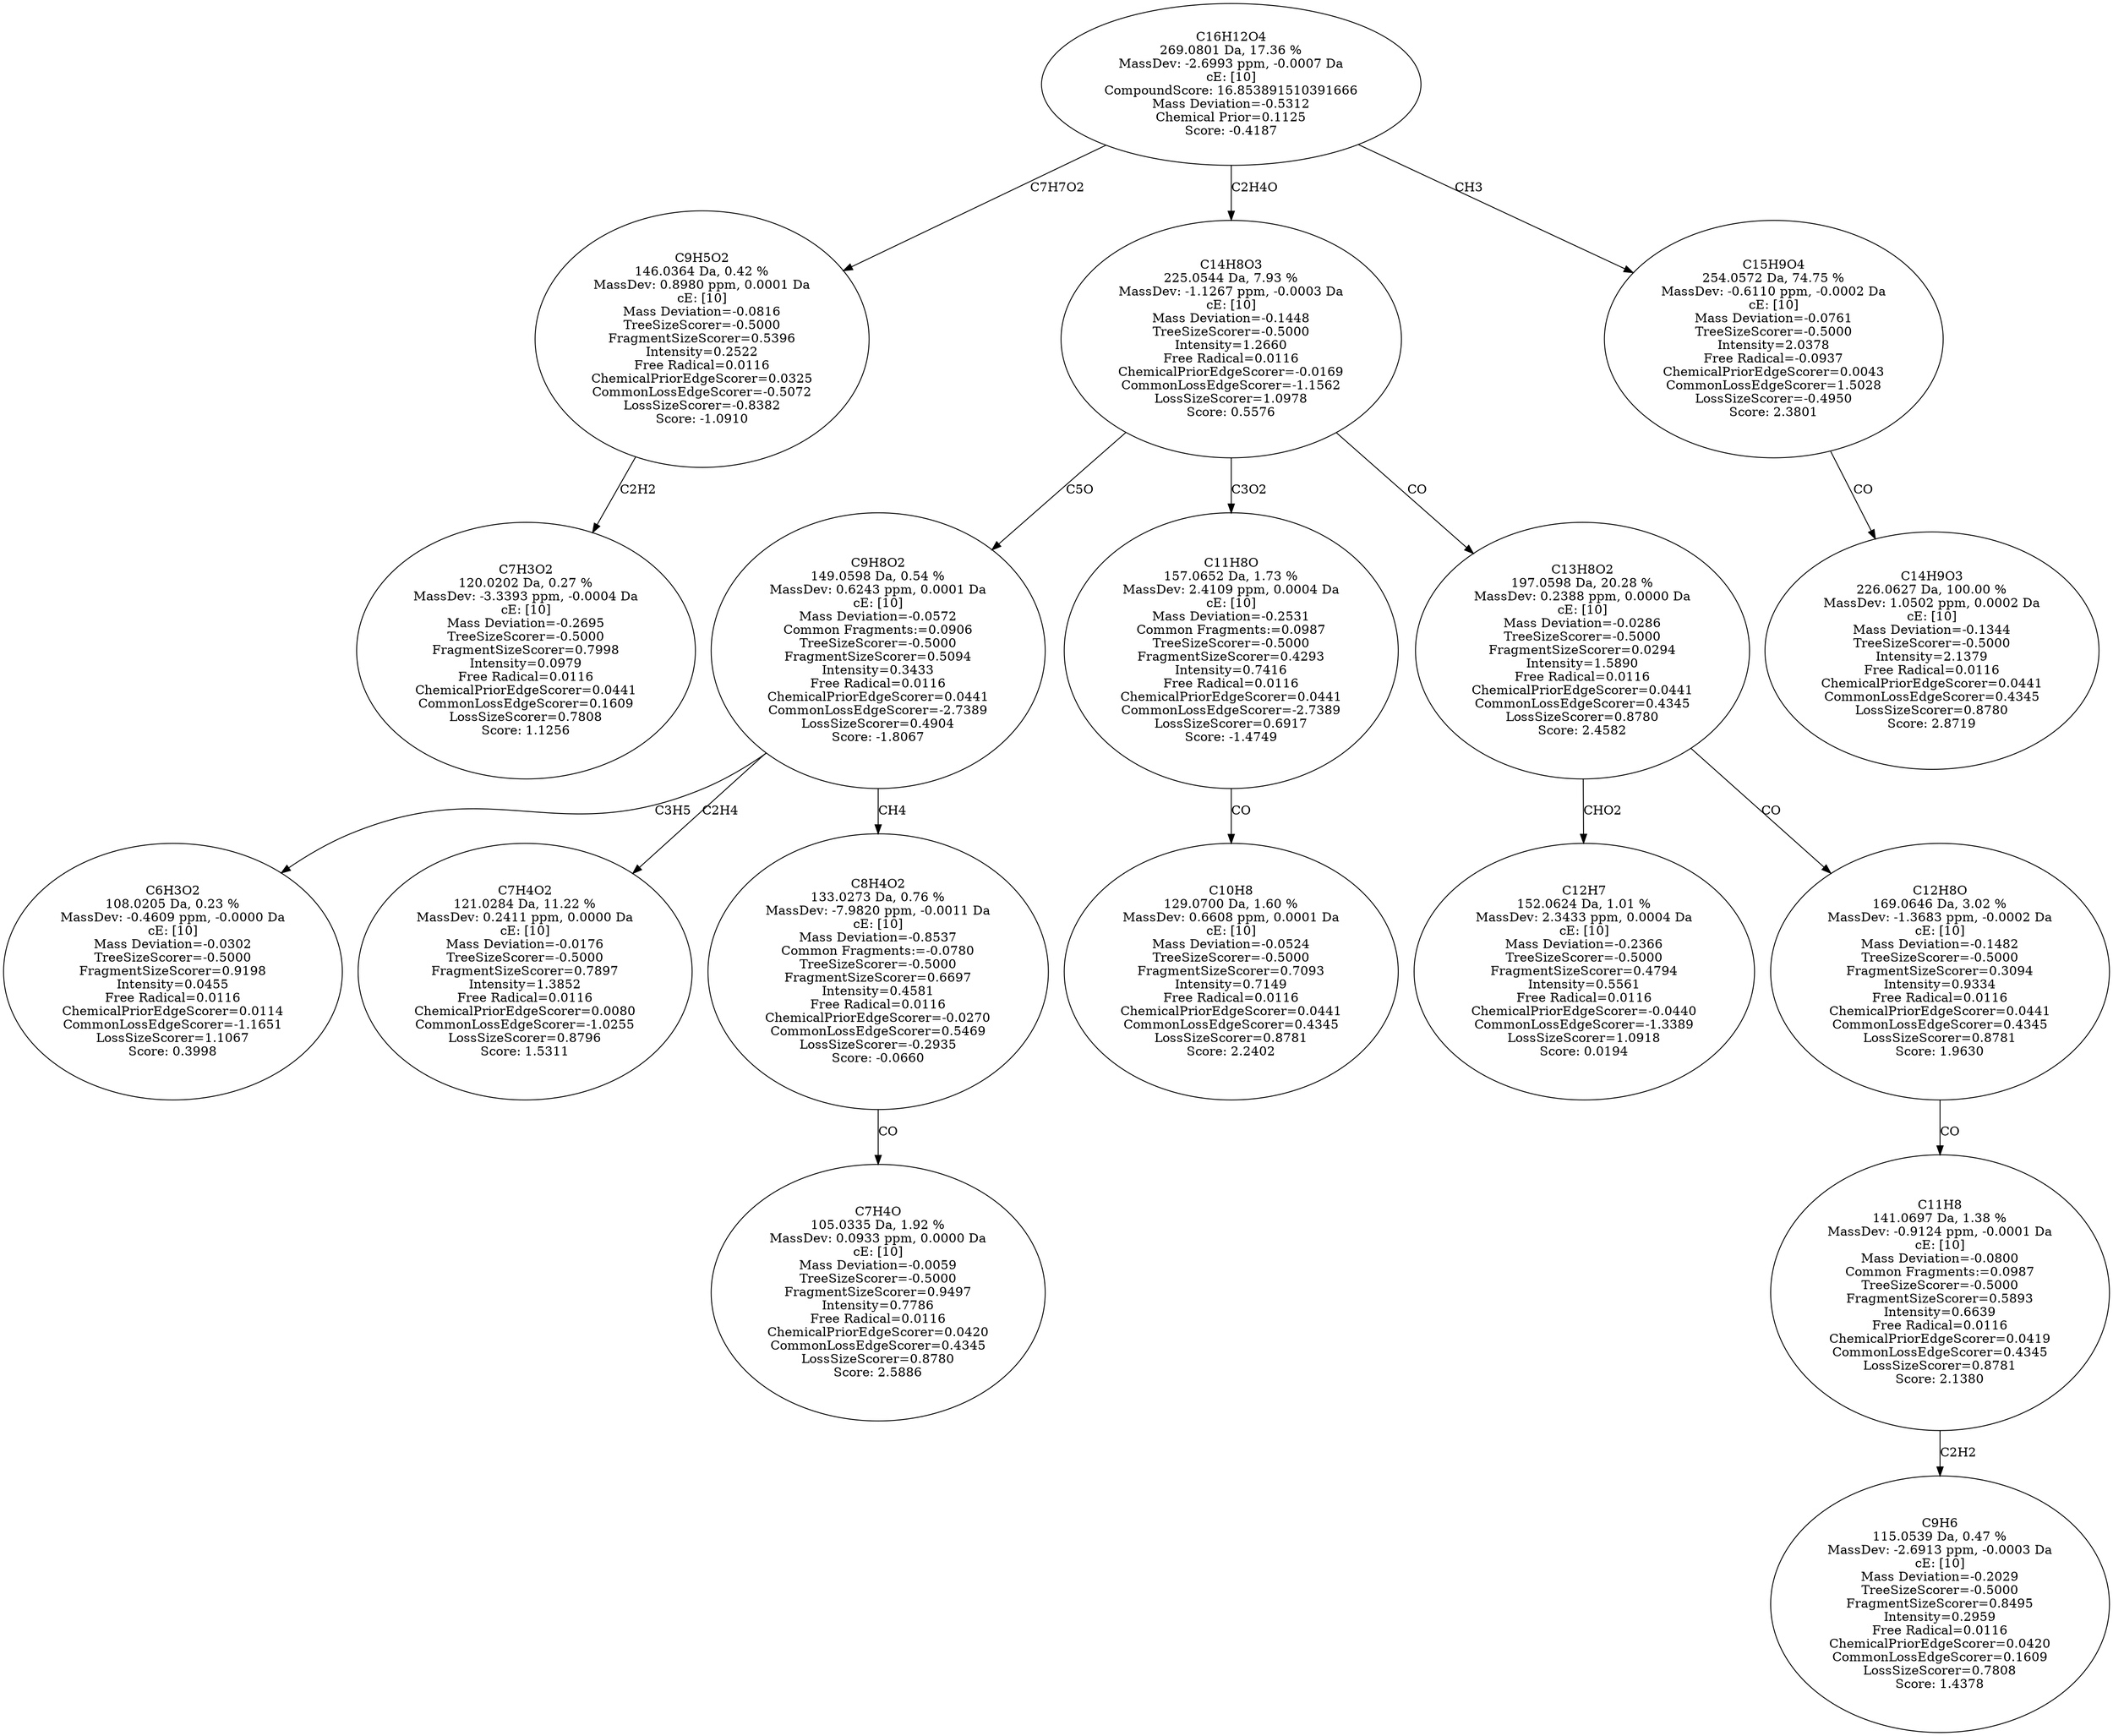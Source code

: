 strict digraph {
v1 [label="C7H3O2\n120.0202 Da, 0.27 %\nMassDev: -3.3393 ppm, -0.0004 Da\ncE: [10]\nMass Deviation=-0.2695\nTreeSizeScorer=-0.5000\nFragmentSizeScorer=0.7998\nIntensity=0.0979\nFree Radical=0.0116\nChemicalPriorEdgeScorer=0.0441\nCommonLossEdgeScorer=0.1609\nLossSizeScorer=0.7808\nScore: 1.1256"];
v2 [label="C9H5O2\n146.0364 Da, 0.42 %\nMassDev: 0.8980 ppm, 0.0001 Da\ncE: [10]\nMass Deviation=-0.0816\nTreeSizeScorer=-0.5000\nFragmentSizeScorer=0.5396\nIntensity=0.2522\nFree Radical=0.0116\nChemicalPriorEdgeScorer=0.0325\nCommonLossEdgeScorer=-0.5072\nLossSizeScorer=-0.8382\nScore: -1.0910"];
v3 [label="C6H3O2\n108.0205 Da, 0.23 %\nMassDev: -0.4609 ppm, -0.0000 Da\ncE: [10]\nMass Deviation=-0.0302\nTreeSizeScorer=-0.5000\nFragmentSizeScorer=0.9198\nIntensity=0.0455\nFree Radical=0.0116\nChemicalPriorEdgeScorer=0.0114\nCommonLossEdgeScorer=-1.1651\nLossSizeScorer=1.1067\nScore: 0.3998"];
v4 [label="C7H4O2\n121.0284 Da, 11.22 %\nMassDev: 0.2411 ppm, 0.0000 Da\ncE: [10]\nMass Deviation=-0.0176\nTreeSizeScorer=-0.5000\nFragmentSizeScorer=0.7897\nIntensity=1.3852\nFree Radical=0.0116\nChemicalPriorEdgeScorer=0.0080\nCommonLossEdgeScorer=-1.0255\nLossSizeScorer=0.8796\nScore: 1.5311"];
v5 [label="C7H4O\n105.0335 Da, 1.92 %\nMassDev: 0.0933 ppm, 0.0000 Da\ncE: [10]\nMass Deviation=-0.0059\nTreeSizeScorer=-0.5000\nFragmentSizeScorer=0.9497\nIntensity=0.7786\nFree Radical=0.0116\nChemicalPriorEdgeScorer=0.0420\nCommonLossEdgeScorer=0.4345\nLossSizeScorer=0.8780\nScore: 2.5886"];
v6 [label="C8H4O2\n133.0273 Da, 0.76 %\nMassDev: -7.9820 ppm, -0.0011 Da\ncE: [10]\nMass Deviation=-0.8537\nCommon Fragments:=-0.0780\nTreeSizeScorer=-0.5000\nFragmentSizeScorer=0.6697\nIntensity=0.4581\nFree Radical=0.0116\nChemicalPriorEdgeScorer=-0.0270\nCommonLossEdgeScorer=0.5469\nLossSizeScorer=-0.2935\nScore: -0.0660"];
v7 [label="C9H8O2\n149.0598 Da, 0.54 %\nMassDev: 0.6243 ppm, 0.0001 Da\ncE: [10]\nMass Deviation=-0.0572\nCommon Fragments:=0.0906\nTreeSizeScorer=-0.5000\nFragmentSizeScorer=0.5094\nIntensity=0.3433\nFree Radical=0.0116\nChemicalPriorEdgeScorer=0.0441\nCommonLossEdgeScorer=-2.7389\nLossSizeScorer=0.4904\nScore: -1.8067"];
v8 [label="C10H8\n129.0700 Da, 1.60 %\nMassDev: 0.6608 ppm, 0.0001 Da\ncE: [10]\nMass Deviation=-0.0524\nTreeSizeScorer=-0.5000\nFragmentSizeScorer=0.7093\nIntensity=0.7149\nFree Radical=0.0116\nChemicalPriorEdgeScorer=0.0441\nCommonLossEdgeScorer=0.4345\nLossSizeScorer=0.8781\nScore: 2.2402"];
v9 [label="C11H8O\n157.0652 Da, 1.73 %\nMassDev: 2.4109 ppm, 0.0004 Da\ncE: [10]\nMass Deviation=-0.2531\nCommon Fragments:=0.0987\nTreeSizeScorer=-0.5000\nFragmentSizeScorer=0.4293\nIntensity=0.7416\nFree Radical=0.0116\nChemicalPriorEdgeScorer=0.0441\nCommonLossEdgeScorer=-2.7389\nLossSizeScorer=0.6917\nScore: -1.4749"];
v10 [label="C12H7\n152.0624 Da, 1.01 %\nMassDev: 2.3433 ppm, 0.0004 Da\ncE: [10]\nMass Deviation=-0.2366\nTreeSizeScorer=-0.5000\nFragmentSizeScorer=0.4794\nIntensity=0.5561\nFree Radical=0.0116\nChemicalPriorEdgeScorer=-0.0440\nCommonLossEdgeScorer=-1.3389\nLossSizeScorer=1.0918\nScore: 0.0194"];
v11 [label="C9H6\n115.0539 Da, 0.47 %\nMassDev: -2.6913 ppm, -0.0003 Da\ncE: [10]\nMass Deviation=-0.2029\nTreeSizeScorer=-0.5000\nFragmentSizeScorer=0.8495\nIntensity=0.2959\nFree Radical=0.0116\nChemicalPriorEdgeScorer=0.0420\nCommonLossEdgeScorer=0.1609\nLossSizeScorer=0.7808\nScore: 1.4378"];
v12 [label="C11H8\n141.0697 Da, 1.38 %\nMassDev: -0.9124 ppm, -0.0001 Da\ncE: [10]\nMass Deviation=-0.0800\nCommon Fragments:=0.0987\nTreeSizeScorer=-0.5000\nFragmentSizeScorer=0.5893\nIntensity=0.6639\nFree Radical=0.0116\nChemicalPriorEdgeScorer=0.0419\nCommonLossEdgeScorer=0.4345\nLossSizeScorer=0.8781\nScore: 2.1380"];
v13 [label="C12H8O\n169.0646 Da, 3.02 %\nMassDev: -1.3683 ppm, -0.0002 Da\ncE: [10]\nMass Deviation=-0.1482\nTreeSizeScorer=-0.5000\nFragmentSizeScorer=0.3094\nIntensity=0.9334\nFree Radical=0.0116\nChemicalPriorEdgeScorer=0.0441\nCommonLossEdgeScorer=0.4345\nLossSizeScorer=0.8781\nScore: 1.9630"];
v14 [label="C13H8O2\n197.0598 Da, 20.28 %\nMassDev: 0.2388 ppm, 0.0000 Da\ncE: [10]\nMass Deviation=-0.0286\nTreeSizeScorer=-0.5000\nFragmentSizeScorer=0.0294\nIntensity=1.5890\nFree Radical=0.0116\nChemicalPriorEdgeScorer=0.0441\nCommonLossEdgeScorer=0.4345\nLossSizeScorer=0.8780\nScore: 2.4582"];
v15 [label="C14H8O3\n225.0544 Da, 7.93 %\nMassDev: -1.1267 ppm, -0.0003 Da\ncE: [10]\nMass Deviation=-0.1448\nTreeSizeScorer=-0.5000\nIntensity=1.2660\nFree Radical=0.0116\nChemicalPriorEdgeScorer=-0.0169\nCommonLossEdgeScorer=-1.1562\nLossSizeScorer=1.0978\nScore: 0.5576"];
v16 [label="C14H9O3\n226.0627 Da, 100.00 %\nMassDev: 1.0502 ppm, 0.0002 Da\ncE: [10]\nMass Deviation=-0.1344\nTreeSizeScorer=-0.5000\nIntensity=2.1379\nFree Radical=0.0116\nChemicalPriorEdgeScorer=0.0441\nCommonLossEdgeScorer=0.4345\nLossSizeScorer=0.8780\nScore: 2.8719"];
v17 [label="C15H9O4\n254.0572 Da, 74.75 %\nMassDev: -0.6110 ppm, -0.0002 Da\ncE: [10]\nMass Deviation=-0.0761\nTreeSizeScorer=-0.5000\nIntensity=2.0378\nFree Radical=-0.0937\nChemicalPriorEdgeScorer=0.0043\nCommonLossEdgeScorer=1.5028\nLossSizeScorer=-0.4950\nScore: 2.3801"];
v18 [label="C16H12O4\n269.0801 Da, 17.36 %\nMassDev: -2.6993 ppm, -0.0007 Da\ncE: [10]\nCompoundScore: 16.853891510391666\nMass Deviation=-0.5312\nChemical Prior=0.1125\nScore: -0.4187"];
v2 -> v1 [label="C2H2"];
v18 -> v2 [label="C7H7O2"];
v7 -> v3 [label="C3H5"];
v7 -> v4 [label="C2H4"];
v6 -> v5 [label="CO"];
v7 -> v6 [label="CH4"];
v15 -> v7 [label="C5O"];
v9 -> v8 [label="CO"];
v15 -> v9 [label="C3O2"];
v14 -> v10 [label="CHO2"];
v12 -> v11 [label="C2H2"];
v13 -> v12 [label="CO"];
v14 -> v13 [label="CO"];
v15 -> v14 [label="CO"];
v18 -> v15 [label="C2H4O"];
v17 -> v16 [label="CO"];
v18 -> v17 [label="CH3"];
}